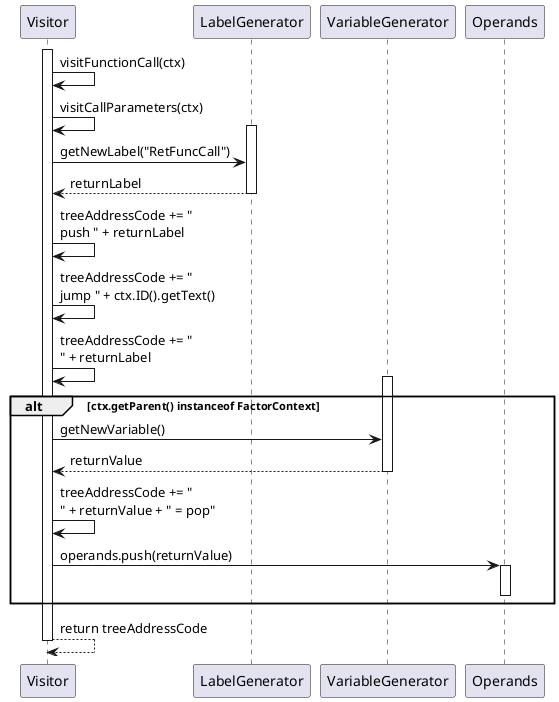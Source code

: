 @startuml visitor
participant Visitor
participant LabelGenerator
participant VariableGenerator
participant Operands

activate Visitor
Visitor -> Visitor: visitFunctionCall(ctx)
Visitor -> Visitor: visitCallParameters(ctx)
activate LabelGenerator
Visitor -> LabelGenerator: getNewLabel("RetFuncCall")
LabelGenerator --> Visitor: returnLabel
deactivate LabelGenerator
Visitor -> Visitor: treeAddressCode += "\npush " + returnLabel
Visitor -> Visitor: treeAddressCode += "\njump " + ctx.ID().getText()
Visitor -> Visitor: treeAddressCode += "\n" + returnLabel

alt ctx.getParent() instanceof FactorContext
    activate VariableGenerator
    Visitor -> VariableGenerator: getNewVariable()
    VariableGenerator --> Visitor: returnValue
    deactivate VariableGenerator
    Visitor -> Visitor: treeAddressCode += "\n" + returnValue + " = pop"
    Visitor -> Operands: operands.push(returnValue)
    activate Operands
    deactivate Operands
end

Visitor --> Visitor: return treeAddressCode
deactivate Visitor
@enduml
